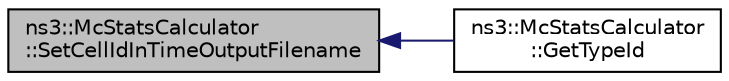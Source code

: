 digraph "ns3::McStatsCalculator::SetCellIdInTimeOutputFilename"
{
  edge [fontname="Helvetica",fontsize="10",labelfontname="Helvetica",labelfontsize="10"];
  node [fontname="Helvetica",fontsize="10",shape=record];
  rankdir="LR";
  Node1 [label="ns3::McStatsCalculator\l::SetCellIdInTimeOutputFilename",height=0.2,width=0.4,color="black", fillcolor="grey75", style="filled", fontcolor="black"];
  Node1 -> Node2 [dir="back",color="midnightblue",fontsize="10",style="solid"];
  Node2 [label="ns3::McStatsCalculator\l::GetTypeId",height=0.2,width=0.4,color="black", fillcolor="white", style="filled",URL="$d8/df3/classns3_1_1McStatsCalculator.html#a649191e0ed2448d93af6b29c29f2dbc6"];
}
